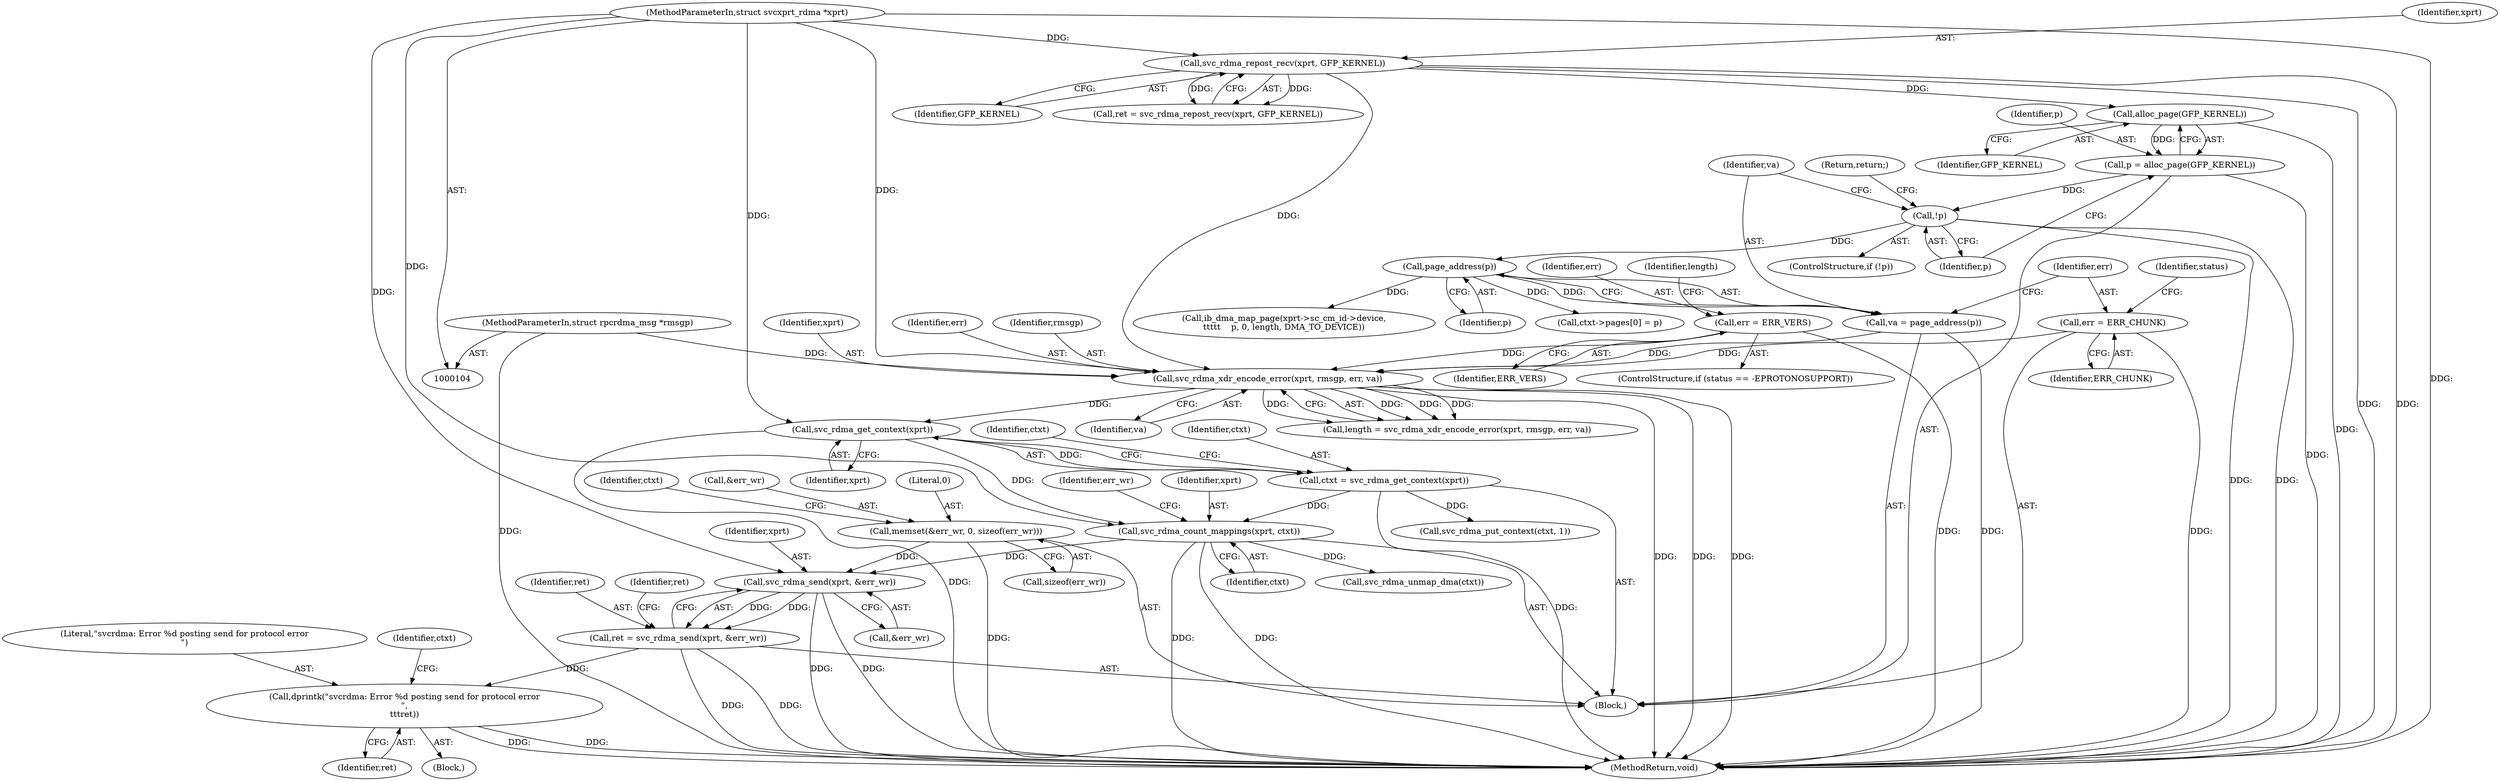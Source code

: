 digraph "1_linux_c70422f760c120480fee4de6c38804c72aa26bc1_39@API" {
"1000284" [label="(Call,svc_rdma_send(xprt, &err_wr))"];
"1000236" [label="(Call,svc_rdma_count_mappings(xprt, ctxt))"];
"1000156" [label="(Call,svc_rdma_get_context(xprt))"];
"1000149" [label="(Call,svc_rdma_xdr_encode_error(xprt, rmsgp, err, va))"];
"1000118" [label="(Call,svc_rdma_repost_recv(xprt, GFP_KERNEL))"];
"1000105" [label="(MethodParameterIn,struct svcxprt_rdma *xprt)"];
"1000106" [label="(MethodParameterIn,struct rpcrdma_msg *rmsgp)"];
"1000144" [label="(Call,err = ERR_VERS)"];
"1000136" [label="(Call,err = ERR_CHUNK)"];
"1000132" [label="(Call,va = page_address(p))"];
"1000134" [label="(Call,page_address(p))"];
"1000129" [label="(Call,!p)"];
"1000124" [label="(Call,p = alloc_page(GFP_KERNEL))"];
"1000126" [label="(Call,alloc_page(GFP_KERNEL))"];
"1000154" [label="(Call,ctxt = svc_rdma_get_context(xprt))"];
"1000239" [label="(Call,memset(&err_wr, 0, sizeof(err_wr)))"];
"1000282" [label="(Call,ret = svc_rdma_send(xprt, &err_wr))"];
"1000291" [label="(Call,dprintk(\"svcrdma: Error %d posting send for protocol error\n\",\n\t\t\tret))"];
"1000238" [label="(Identifier,ctxt)"];
"1000118" [label="(Call,svc_rdma_repost_recv(xprt, GFP_KERNEL))"];
"1000125" [label="(Identifier,p)"];
"1000138" [label="(Identifier,ERR_CHUNK)"];
"1000239" [label="(Call,memset(&err_wr, 0, sizeof(err_wr)))"];
"1000160" [label="(Identifier,ctxt)"];
"1000284" [label="(Call,svc_rdma_send(xprt, &err_wr))"];
"1000149" [label="(Call,svc_rdma_xdr_encode_error(xprt, rmsgp, err, va))"];
"1000155" [label="(Identifier,ctxt)"];
"1000153" [label="(Identifier,va)"];
"1000286" [label="(Call,&err_wr)"];
"1000141" [label="(Identifier,status)"];
"1000291" [label="(Call,dprintk(\"svcrdma: Error %d posting send for protocol error\n\",\n\t\t\tret))"];
"1000289" [label="(Identifier,ret)"];
"1000236" [label="(Call,svc_rdma_count_mappings(xprt, ctxt))"];
"1000156" [label="(Call,svc_rdma_get_context(xprt))"];
"1000157" [label="(Identifier,xprt)"];
"1000146" [label="(Identifier,ERR_VERS)"];
"1000127" [label="(Identifier,GFP_KERNEL)"];
"1000150" [label="(Identifier,xprt)"];
"1000144" [label="(Call,err = ERR_VERS)"];
"1000136" [label="(Call,err = ERR_CHUNK)"];
"1000293" [label="(Identifier,ret)"];
"1000145" [label="(Identifier,err)"];
"1000152" [label="(Identifier,err)"];
"1000248" [label="(Identifier,ctxt)"];
"1000154" [label="(Call,ctxt = svc_rdma_get_context(xprt))"];
"1000106" [label="(MethodParameterIn,struct rpcrdma_msg *rmsgp)"];
"1000241" [label="(Identifier,err_wr)"];
"1000205" [label="(Call,ib_dma_map_page(xprt->sc_cm_id->device,\n\t\t\t\t\t    p, 0, length, DMA_TO_DEVICE))"];
"1000151" [label="(Identifier,rmsgp)"];
"1000240" [label="(Call,&err_wr)"];
"1000129" [label="(Call,!p)"];
"1000292" [label="(Literal,\"svcrdma: Error %d posting send for protocol error\n\")"];
"1000295" [label="(Identifier,ctxt)"];
"1000126" [label="(Call,alloc_page(GFP_KERNEL))"];
"1000119" [label="(Identifier,xprt)"];
"1000124" [label="(Call,p = alloc_page(GFP_KERNEL))"];
"1000148" [label="(Identifier,length)"];
"1000147" [label="(Call,length = svc_rdma_xdr_encode_error(xprt, rmsgp, err, va))"];
"1000299" [label="(MethodReturn,void)"];
"1000120" [label="(Identifier,GFP_KERNEL)"];
"1000130" [label="(Identifier,p)"];
"1000108" [label="(Block,)"];
"1000131" [label="(Return,return;)"];
"1000237" [label="(Identifier,xprt)"];
"1000134" [label="(Call,page_address(p))"];
"1000242" [label="(Literal,0)"];
"1000283" [label="(Identifier,ret)"];
"1000132" [label="(Call,va = page_address(p))"];
"1000282" [label="(Call,ret = svc_rdma_send(xprt, &err_wr))"];
"1000116" [label="(Call,ret = svc_rdma_repost_recv(xprt, GFP_KERNEL))"];
"1000294" [label="(Call,svc_rdma_unmap_dma(ctxt))"];
"1000285" [label="(Identifier,xprt)"];
"1000139" [label="(ControlStructure,if (status == -EPROTONOSUPPORT))"];
"1000133" [label="(Identifier,va)"];
"1000135" [label="(Identifier,p)"];
"1000128" [label="(ControlStructure,if (!p))"];
"1000243" [label="(Call,sizeof(err_wr))"];
"1000168" [label="(Call,ctxt->pages[0] = p)"];
"1000290" [label="(Block,)"];
"1000105" [label="(MethodParameterIn,struct svcxprt_rdma *xprt)"];
"1000137" [label="(Identifier,err)"];
"1000232" [label="(Call,svc_rdma_put_context(ctxt, 1))"];
"1000284" -> "1000282"  [label="AST: "];
"1000284" -> "1000286"  [label="CFG: "];
"1000285" -> "1000284"  [label="AST: "];
"1000286" -> "1000284"  [label="AST: "];
"1000282" -> "1000284"  [label="CFG: "];
"1000284" -> "1000299"  [label="DDG: "];
"1000284" -> "1000299"  [label="DDG: "];
"1000284" -> "1000282"  [label="DDG: "];
"1000284" -> "1000282"  [label="DDG: "];
"1000236" -> "1000284"  [label="DDG: "];
"1000105" -> "1000284"  [label="DDG: "];
"1000239" -> "1000284"  [label="DDG: "];
"1000236" -> "1000108"  [label="AST: "];
"1000236" -> "1000238"  [label="CFG: "];
"1000237" -> "1000236"  [label="AST: "];
"1000238" -> "1000236"  [label="AST: "];
"1000241" -> "1000236"  [label="CFG: "];
"1000236" -> "1000299"  [label="DDG: "];
"1000236" -> "1000299"  [label="DDG: "];
"1000156" -> "1000236"  [label="DDG: "];
"1000105" -> "1000236"  [label="DDG: "];
"1000154" -> "1000236"  [label="DDG: "];
"1000236" -> "1000294"  [label="DDG: "];
"1000156" -> "1000154"  [label="AST: "];
"1000156" -> "1000157"  [label="CFG: "];
"1000157" -> "1000156"  [label="AST: "];
"1000154" -> "1000156"  [label="CFG: "];
"1000156" -> "1000299"  [label="DDG: "];
"1000156" -> "1000154"  [label="DDG: "];
"1000149" -> "1000156"  [label="DDG: "];
"1000105" -> "1000156"  [label="DDG: "];
"1000149" -> "1000147"  [label="AST: "];
"1000149" -> "1000153"  [label="CFG: "];
"1000150" -> "1000149"  [label="AST: "];
"1000151" -> "1000149"  [label="AST: "];
"1000152" -> "1000149"  [label="AST: "];
"1000153" -> "1000149"  [label="AST: "];
"1000147" -> "1000149"  [label="CFG: "];
"1000149" -> "1000299"  [label="DDG: "];
"1000149" -> "1000299"  [label="DDG: "];
"1000149" -> "1000299"  [label="DDG: "];
"1000149" -> "1000147"  [label="DDG: "];
"1000149" -> "1000147"  [label="DDG: "];
"1000149" -> "1000147"  [label="DDG: "];
"1000149" -> "1000147"  [label="DDG: "];
"1000118" -> "1000149"  [label="DDG: "];
"1000105" -> "1000149"  [label="DDG: "];
"1000106" -> "1000149"  [label="DDG: "];
"1000144" -> "1000149"  [label="DDG: "];
"1000136" -> "1000149"  [label="DDG: "];
"1000132" -> "1000149"  [label="DDG: "];
"1000118" -> "1000116"  [label="AST: "];
"1000118" -> "1000120"  [label="CFG: "];
"1000119" -> "1000118"  [label="AST: "];
"1000120" -> "1000118"  [label="AST: "];
"1000116" -> "1000118"  [label="CFG: "];
"1000118" -> "1000299"  [label="DDG: "];
"1000118" -> "1000299"  [label="DDG: "];
"1000118" -> "1000116"  [label="DDG: "];
"1000118" -> "1000116"  [label="DDG: "];
"1000105" -> "1000118"  [label="DDG: "];
"1000118" -> "1000126"  [label="DDG: "];
"1000105" -> "1000104"  [label="AST: "];
"1000105" -> "1000299"  [label="DDG: "];
"1000106" -> "1000104"  [label="AST: "];
"1000106" -> "1000299"  [label="DDG: "];
"1000144" -> "1000139"  [label="AST: "];
"1000144" -> "1000146"  [label="CFG: "];
"1000145" -> "1000144"  [label="AST: "];
"1000146" -> "1000144"  [label="AST: "];
"1000148" -> "1000144"  [label="CFG: "];
"1000144" -> "1000299"  [label="DDG: "];
"1000136" -> "1000108"  [label="AST: "];
"1000136" -> "1000138"  [label="CFG: "];
"1000137" -> "1000136"  [label="AST: "];
"1000138" -> "1000136"  [label="AST: "];
"1000141" -> "1000136"  [label="CFG: "];
"1000136" -> "1000299"  [label="DDG: "];
"1000132" -> "1000108"  [label="AST: "];
"1000132" -> "1000134"  [label="CFG: "];
"1000133" -> "1000132"  [label="AST: "];
"1000134" -> "1000132"  [label="AST: "];
"1000137" -> "1000132"  [label="CFG: "];
"1000132" -> "1000299"  [label="DDG: "];
"1000134" -> "1000132"  [label="DDG: "];
"1000134" -> "1000135"  [label="CFG: "];
"1000135" -> "1000134"  [label="AST: "];
"1000129" -> "1000134"  [label="DDG: "];
"1000134" -> "1000168"  [label="DDG: "];
"1000134" -> "1000205"  [label="DDG: "];
"1000129" -> "1000128"  [label="AST: "];
"1000129" -> "1000130"  [label="CFG: "];
"1000130" -> "1000129"  [label="AST: "];
"1000131" -> "1000129"  [label="CFG: "];
"1000133" -> "1000129"  [label="CFG: "];
"1000129" -> "1000299"  [label="DDG: "];
"1000129" -> "1000299"  [label="DDG: "];
"1000124" -> "1000129"  [label="DDG: "];
"1000124" -> "1000108"  [label="AST: "];
"1000124" -> "1000126"  [label="CFG: "];
"1000125" -> "1000124"  [label="AST: "];
"1000126" -> "1000124"  [label="AST: "];
"1000130" -> "1000124"  [label="CFG: "];
"1000124" -> "1000299"  [label="DDG: "];
"1000126" -> "1000124"  [label="DDG: "];
"1000126" -> "1000127"  [label="CFG: "];
"1000127" -> "1000126"  [label="AST: "];
"1000126" -> "1000299"  [label="DDG: "];
"1000154" -> "1000108"  [label="AST: "];
"1000155" -> "1000154"  [label="AST: "];
"1000160" -> "1000154"  [label="CFG: "];
"1000154" -> "1000299"  [label="DDG: "];
"1000154" -> "1000232"  [label="DDG: "];
"1000239" -> "1000108"  [label="AST: "];
"1000239" -> "1000243"  [label="CFG: "];
"1000240" -> "1000239"  [label="AST: "];
"1000242" -> "1000239"  [label="AST: "];
"1000243" -> "1000239"  [label="AST: "];
"1000248" -> "1000239"  [label="CFG: "];
"1000239" -> "1000299"  [label="DDG: "];
"1000282" -> "1000108"  [label="AST: "];
"1000283" -> "1000282"  [label="AST: "];
"1000289" -> "1000282"  [label="CFG: "];
"1000282" -> "1000299"  [label="DDG: "];
"1000282" -> "1000299"  [label="DDG: "];
"1000282" -> "1000291"  [label="DDG: "];
"1000291" -> "1000290"  [label="AST: "];
"1000291" -> "1000293"  [label="CFG: "];
"1000292" -> "1000291"  [label="AST: "];
"1000293" -> "1000291"  [label="AST: "];
"1000295" -> "1000291"  [label="CFG: "];
"1000291" -> "1000299"  [label="DDG: "];
"1000291" -> "1000299"  [label="DDG: "];
}
